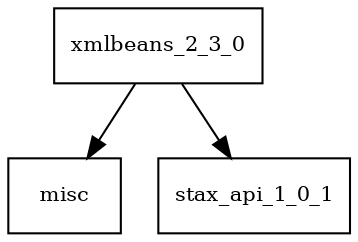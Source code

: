 digraph xmlbeans_2_3_0_dependencies {
  node [shape = box, fontsize=10.0];
  xmlbeans_2_3_0 -> misc;
  xmlbeans_2_3_0 -> stax_api_1_0_1;
}
